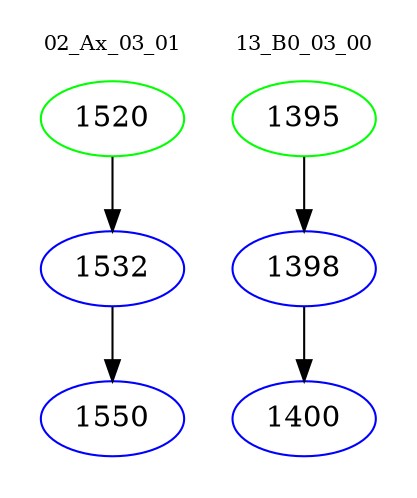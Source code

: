 digraph{
subgraph cluster_0 {
color = white
label = "02_Ax_03_01";
fontsize=10;
T0_1520 [label="1520", color="green"]
T0_1520 -> T0_1532 [color="black"]
T0_1532 [label="1532", color="blue"]
T0_1532 -> T0_1550 [color="black"]
T0_1550 [label="1550", color="blue"]
}
subgraph cluster_1 {
color = white
label = "13_B0_03_00";
fontsize=10;
T1_1395 [label="1395", color="green"]
T1_1395 -> T1_1398 [color="black"]
T1_1398 [label="1398", color="blue"]
T1_1398 -> T1_1400 [color="black"]
T1_1400 [label="1400", color="blue"]
}
}
